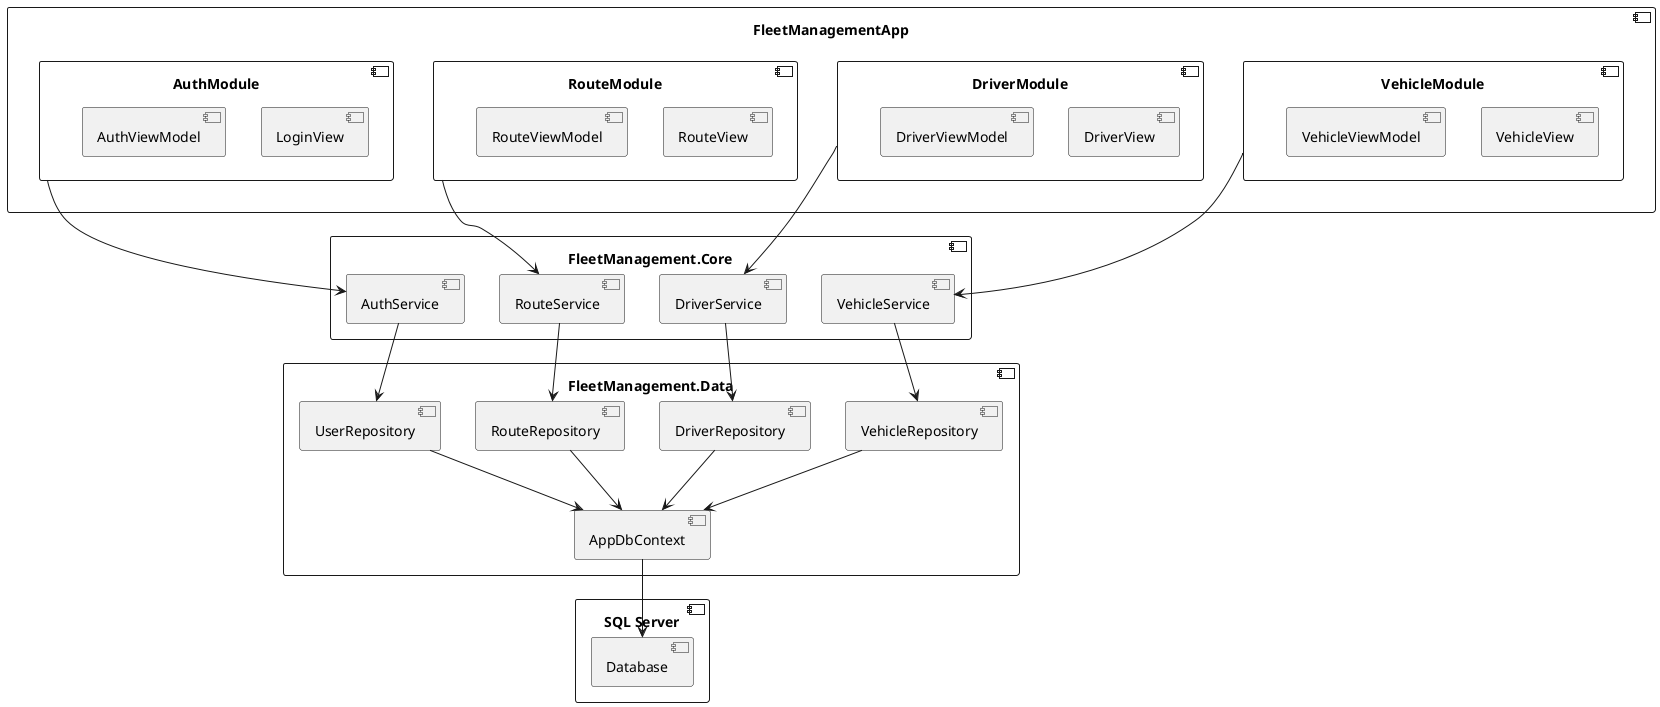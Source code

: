 @startuml Components
component "FleetManagementApp" {
  component "VehicleModule" {
    [VehicleView]
    [VehicleViewModel]
  }
  
  component "DriverModule" {
    [DriverView]
    [DriverViewModel]
  }
  
  component "RouteModule" {
    [RouteView]
    [RouteViewModel]
  }
  
  component "AuthModule" {
    [LoginView]
    [AuthViewModel]
  }
}

component "FleetManagement.Core" {
  [VehicleService]
  [DriverService]
  [RouteService]
  [AuthService]
}

component "FleetManagement.Data" {
  [VehicleRepository]
  [DriverRepository]
  [RouteRepository]
  [UserRepository]
  [AppDbContext]
}

component "SQL Server" {
  [Database]
}

[VehicleModule] --> [VehicleService]
[DriverModule] --> [DriverService]
[RouteModule] --> [RouteService]
[AuthModule] --> [AuthService]

[VehicleService] --> [VehicleRepository]
[DriverService] --> [DriverRepository]
[RouteService] --> [RouteRepository]
[AuthService] --> [UserRepository]

[VehicleRepository] --> [AppDbContext]
[DriverRepository] --> [AppDbContext]
[RouteRepository] --> [AppDbContext]
[UserRepository] --> [AppDbContext]

[AppDbContext] --> [Database]
@enduml
